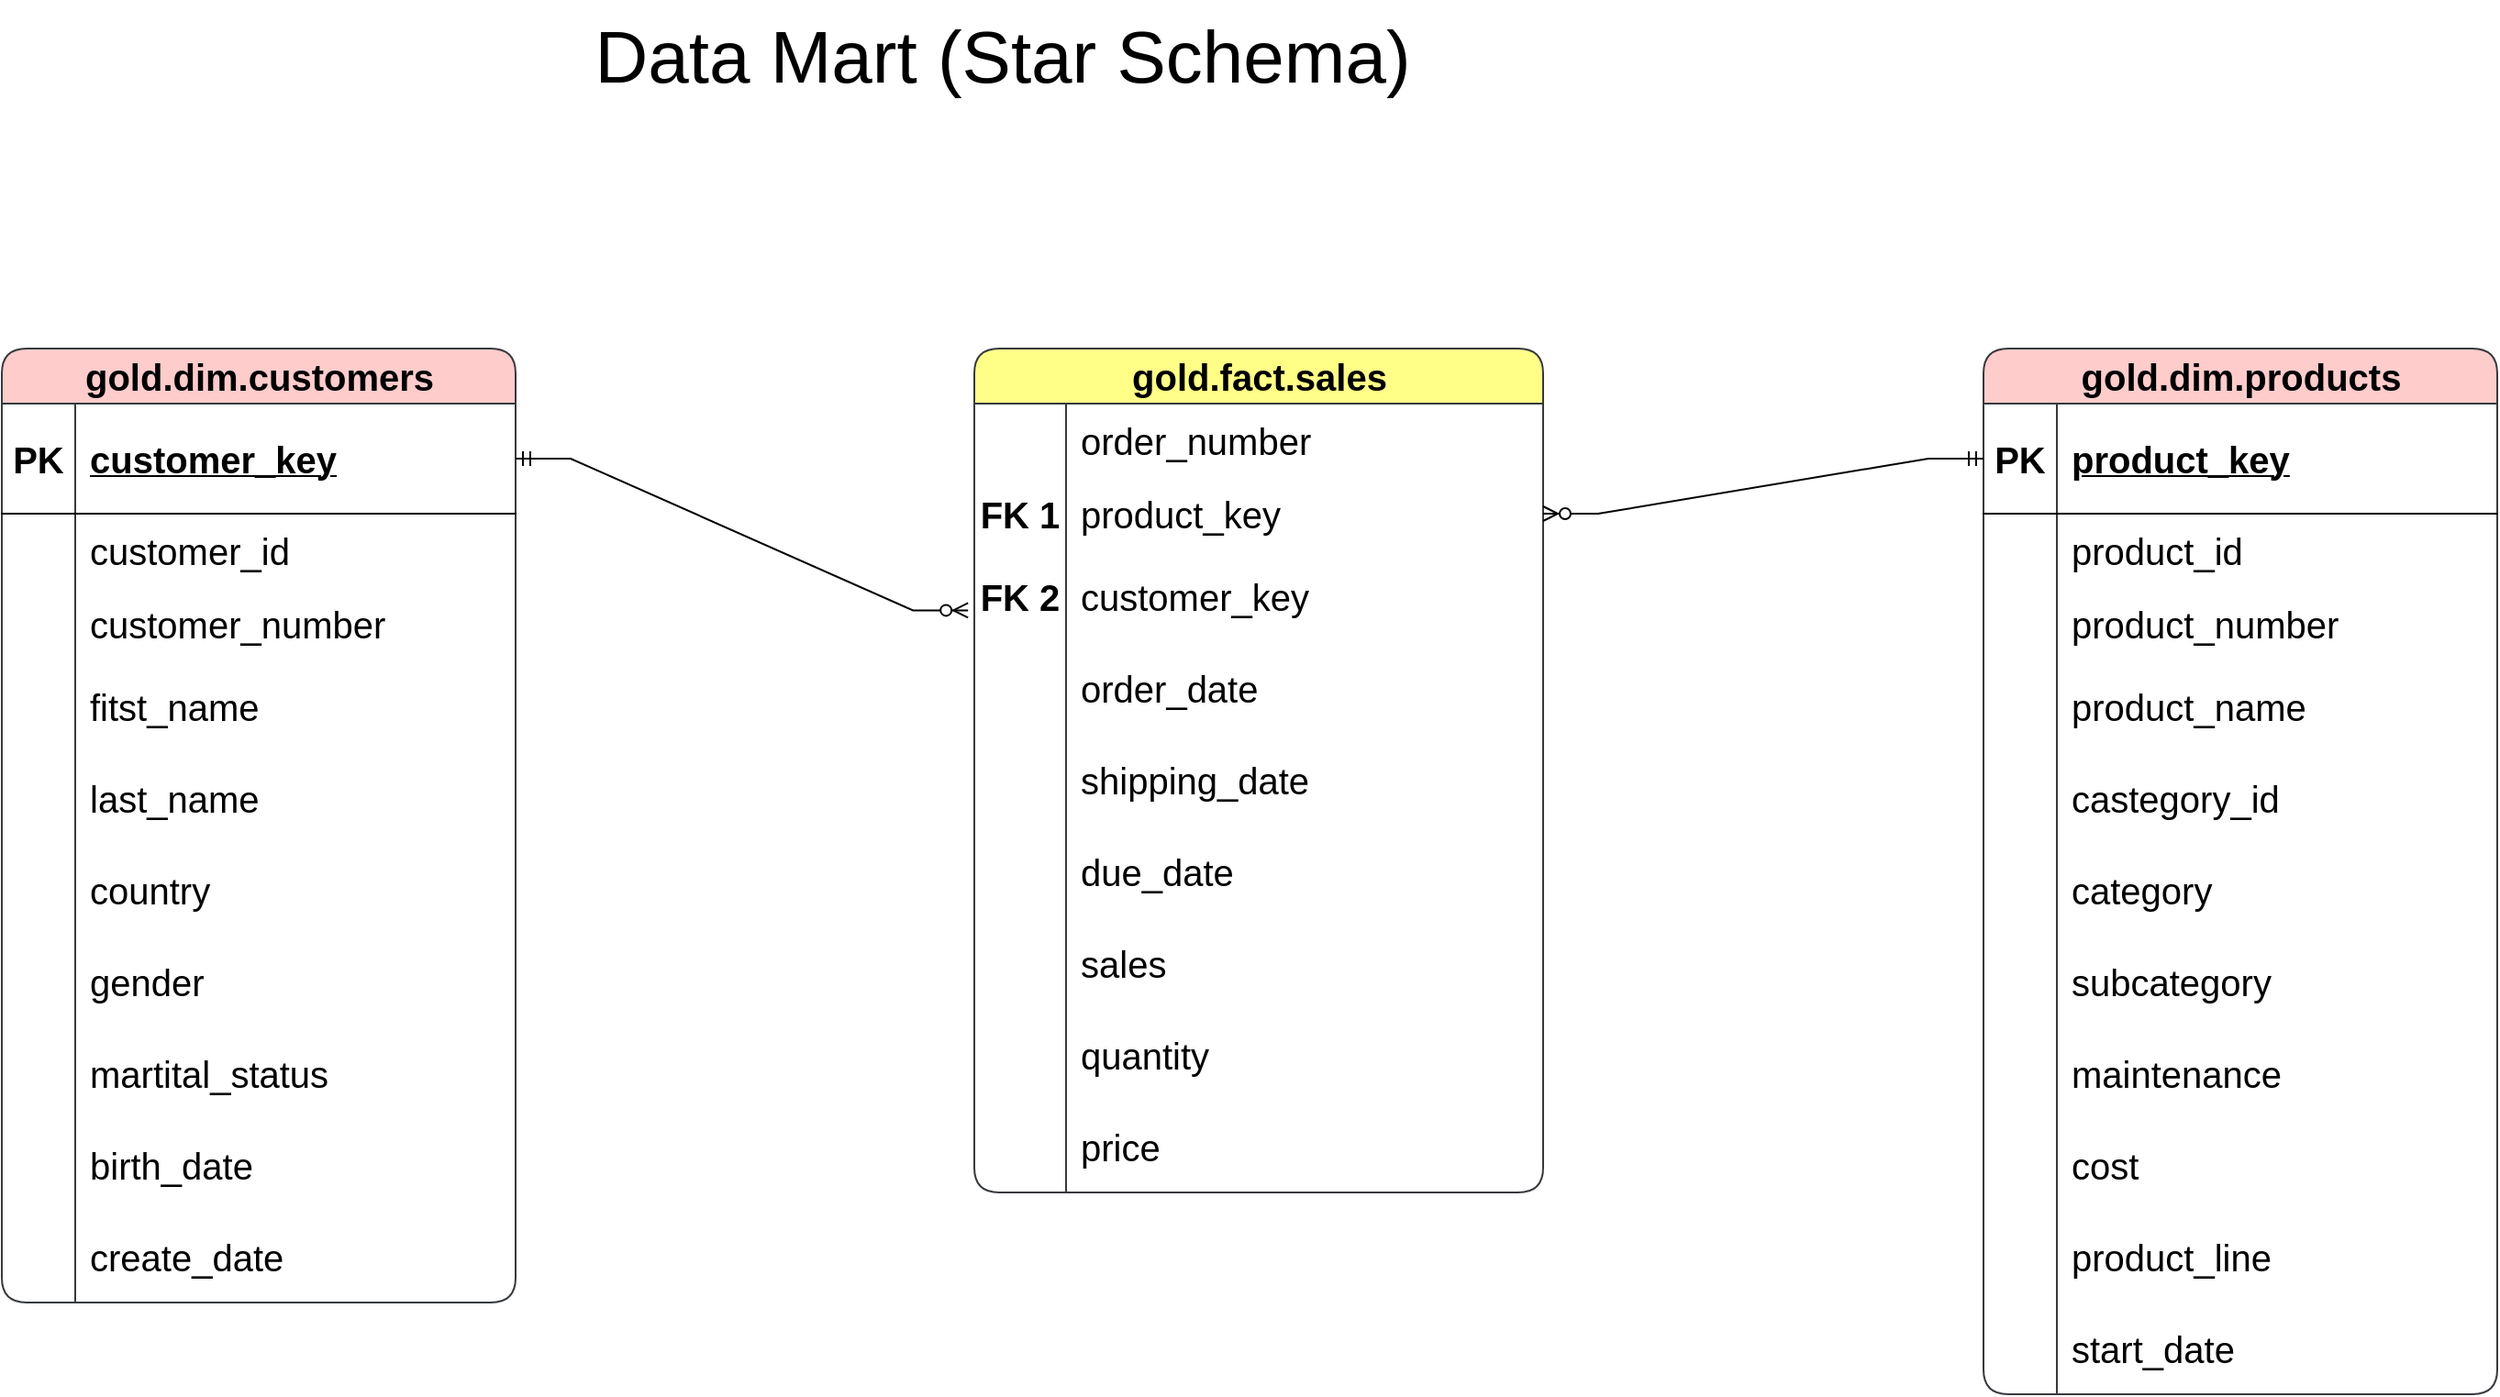 <mxfile version="27.0.9">
  <diagram name="Page-1" id="SRcvdclkCK1GjSn9Wxyp">
    <mxGraphModel dx="2226" dy="1301" grid="1" gridSize="10" guides="1" tooltips="1" connect="1" arrows="1" fold="1" page="0" pageScale="1" pageWidth="850" pageHeight="1100" math="0" shadow="0">
      <root>
        <mxCell id="0" />
        <mxCell id="1" parent="0" />
        <mxCell id="HJte48uzp8YA5HKZQ_yj-1" value="&lt;font style=&quot;font-size: 40px;&quot;&gt;Data Mart (Star Schema)&lt;/font&gt;" style="text;html=1;align=center;verticalAlign=middle;resizable=0;points=[];autosize=1;strokeColor=none;fillColor=none;" parent="1" vertex="1">
          <mxGeometry x="-410" y="-310" width="470" height="60" as="geometry" />
        </mxCell>
        <mxCell id="HJte48uzp8YA5HKZQ_yj-28" value="&lt;font style=&quot;font-size: 20px; color: rgb(0, 0, 0);&quot;&gt;gold.dim.customers&lt;/font&gt;" style="shape=table;startSize=30;container=1;collapsible=1;childLayout=tableLayout;fixedRows=1;rowLines=0;fontStyle=1;align=center;resizeLast=1;html=1;fillColor=#ffcccc;strokeColor=#36393d;rounded=1;shadow=0;" parent="1" vertex="1">
          <mxGeometry x="-720" y="-120" width="280" height="520" as="geometry">
            <mxRectangle x="-290" y="10" width="90" height="40" as="alternateBounds" />
          </mxGeometry>
        </mxCell>
        <mxCell id="HJte48uzp8YA5HKZQ_yj-29" value="" style="shape=tableRow;horizontal=0;startSize=0;swimlaneHead=0;swimlaneBody=0;fillColor=none;collapsible=0;dropTarget=0;points=[[0,0.5],[1,0.5]];portConstraint=eastwest;top=0;left=0;right=0;bottom=1;" parent="HJte48uzp8YA5HKZQ_yj-28" vertex="1">
          <mxGeometry y="30" width="280" height="60" as="geometry" />
        </mxCell>
        <mxCell id="HJte48uzp8YA5HKZQ_yj-30" value="&lt;font style=&quot;font-size: 20px;&quot;&gt;PK&lt;/font&gt;" style="shape=partialRectangle;connectable=0;fillColor=none;top=0;left=0;bottom=0;right=0;fontStyle=1;overflow=hidden;whiteSpace=wrap;html=1;" parent="HJte48uzp8YA5HKZQ_yj-29" vertex="1">
          <mxGeometry width="40" height="60" as="geometry">
            <mxRectangle width="40" height="60" as="alternateBounds" />
          </mxGeometry>
        </mxCell>
        <mxCell id="HJte48uzp8YA5HKZQ_yj-31" value="&lt;font style=&quot;font-size: 20px;&quot;&gt;customer_key&lt;/font&gt;" style="shape=partialRectangle;connectable=0;fillColor=none;top=0;left=0;bottom=0;right=0;align=left;spacingLeft=6;fontStyle=5;overflow=hidden;whiteSpace=wrap;html=1;" parent="HJte48uzp8YA5HKZQ_yj-29" vertex="1">
          <mxGeometry x="40" width="240" height="60" as="geometry">
            <mxRectangle width="240" height="60" as="alternateBounds" />
          </mxGeometry>
        </mxCell>
        <mxCell id="HJte48uzp8YA5HKZQ_yj-32" value="" style="shape=tableRow;horizontal=0;startSize=0;swimlaneHead=0;swimlaneBody=0;fillColor=none;collapsible=0;dropTarget=0;points=[[0,0.5],[1,0.5]];portConstraint=eastwest;top=0;left=0;right=0;bottom=0;" parent="HJte48uzp8YA5HKZQ_yj-28" vertex="1">
          <mxGeometry y="90" width="280" height="40" as="geometry" />
        </mxCell>
        <mxCell id="HJte48uzp8YA5HKZQ_yj-33" value="" style="shape=partialRectangle;connectable=0;fillColor=none;top=0;left=0;bottom=0;right=0;editable=1;overflow=hidden;whiteSpace=wrap;html=1;" parent="HJte48uzp8YA5HKZQ_yj-32" vertex="1">
          <mxGeometry width="40" height="40" as="geometry">
            <mxRectangle width="40" height="40" as="alternateBounds" />
          </mxGeometry>
        </mxCell>
        <mxCell id="HJte48uzp8YA5HKZQ_yj-34" value="&lt;font style=&quot;font-size: 20px;&quot;&gt;customer_id&lt;/font&gt;" style="shape=partialRectangle;connectable=0;fillColor=none;top=0;left=0;bottom=0;right=0;align=left;spacingLeft=6;overflow=hidden;whiteSpace=wrap;html=1;" parent="HJte48uzp8YA5HKZQ_yj-32" vertex="1">
          <mxGeometry x="40" width="240" height="40" as="geometry">
            <mxRectangle width="240" height="40" as="alternateBounds" />
          </mxGeometry>
        </mxCell>
        <mxCell id="HJte48uzp8YA5HKZQ_yj-35" value="" style="shape=tableRow;horizontal=0;startSize=0;swimlaneHead=0;swimlaneBody=0;fillColor=none;collapsible=0;dropTarget=0;points=[[0,0.5],[1,0.5]];portConstraint=eastwest;top=0;left=0;right=0;bottom=0;" parent="HJte48uzp8YA5HKZQ_yj-28" vertex="1">
          <mxGeometry y="130" width="280" height="40" as="geometry" />
        </mxCell>
        <mxCell id="HJte48uzp8YA5HKZQ_yj-36" value="" style="shape=partialRectangle;connectable=0;fillColor=none;top=0;left=0;bottom=0;right=0;editable=1;overflow=hidden;whiteSpace=wrap;html=1;" parent="HJte48uzp8YA5HKZQ_yj-35" vertex="1">
          <mxGeometry width="40" height="40" as="geometry">
            <mxRectangle width="40" height="40" as="alternateBounds" />
          </mxGeometry>
        </mxCell>
        <mxCell id="HJte48uzp8YA5HKZQ_yj-37" value="&lt;font style=&quot;font-size: 20px;&quot;&gt;customer_number&lt;/font&gt;" style="shape=partialRectangle;connectable=0;fillColor=none;top=0;left=0;bottom=0;right=0;align=left;spacingLeft=6;overflow=hidden;whiteSpace=wrap;html=1;" parent="HJte48uzp8YA5HKZQ_yj-35" vertex="1">
          <mxGeometry x="40" width="240" height="40" as="geometry">
            <mxRectangle width="240" height="40" as="alternateBounds" />
          </mxGeometry>
        </mxCell>
        <mxCell id="HJte48uzp8YA5HKZQ_yj-38" value="" style="shape=tableRow;horizontal=0;startSize=0;swimlaneHead=0;swimlaneBody=0;fillColor=none;collapsible=0;dropTarget=0;points=[[0,0.5],[1,0.5]];portConstraint=eastwest;top=0;left=0;right=0;bottom=0;" parent="HJte48uzp8YA5HKZQ_yj-28" vertex="1">
          <mxGeometry y="170" width="280" height="50" as="geometry" />
        </mxCell>
        <mxCell id="HJte48uzp8YA5HKZQ_yj-39" value="" style="shape=partialRectangle;connectable=0;fillColor=none;top=0;left=0;bottom=0;right=0;editable=1;overflow=hidden;whiteSpace=wrap;html=1;" parent="HJte48uzp8YA5HKZQ_yj-38" vertex="1">
          <mxGeometry width="40" height="50" as="geometry">
            <mxRectangle width="40" height="50" as="alternateBounds" />
          </mxGeometry>
        </mxCell>
        <mxCell id="HJte48uzp8YA5HKZQ_yj-40" value="&lt;font style=&quot;font-size: 20px;&quot;&gt;fitst_name&lt;/font&gt;" style="shape=partialRectangle;connectable=0;fillColor=none;top=0;left=0;bottom=0;right=0;align=left;spacingLeft=6;overflow=hidden;whiteSpace=wrap;html=1;" parent="HJte48uzp8YA5HKZQ_yj-38" vertex="1">
          <mxGeometry x="40" width="240" height="50" as="geometry">
            <mxRectangle width="240" height="50" as="alternateBounds" />
          </mxGeometry>
        </mxCell>
        <mxCell id="HJte48uzp8YA5HKZQ_yj-42" value="" style="shape=tableRow;horizontal=0;startSize=0;swimlaneHead=0;swimlaneBody=0;fillColor=none;collapsible=0;dropTarget=0;points=[[0,0.5],[1,0.5]];portConstraint=eastwest;top=0;left=0;right=0;bottom=0;" parent="HJte48uzp8YA5HKZQ_yj-28" vertex="1">
          <mxGeometry y="220" width="280" height="50" as="geometry" />
        </mxCell>
        <mxCell id="HJte48uzp8YA5HKZQ_yj-43" value="" style="shape=partialRectangle;connectable=0;fillColor=none;top=0;left=0;bottom=0;right=0;editable=1;overflow=hidden;whiteSpace=wrap;html=1;" parent="HJte48uzp8YA5HKZQ_yj-42" vertex="1">
          <mxGeometry width="40" height="50" as="geometry">
            <mxRectangle width="40" height="50" as="alternateBounds" />
          </mxGeometry>
        </mxCell>
        <mxCell id="HJte48uzp8YA5HKZQ_yj-44" value="&lt;font style=&quot;font-size: 20px;&quot;&gt;last_name&lt;/font&gt;" style="shape=partialRectangle;connectable=0;fillColor=none;top=0;left=0;bottom=0;right=0;align=left;spacingLeft=6;overflow=hidden;whiteSpace=wrap;html=1;" parent="HJte48uzp8YA5HKZQ_yj-42" vertex="1">
          <mxGeometry x="40" width="240" height="50" as="geometry">
            <mxRectangle width="240" height="50" as="alternateBounds" />
          </mxGeometry>
        </mxCell>
        <mxCell id="HJte48uzp8YA5HKZQ_yj-61" value="" style="shape=tableRow;horizontal=0;startSize=0;swimlaneHead=0;swimlaneBody=0;fillColor=none;collapsible=0;dropTarget=0;points=[[0,0.5],[1,0.5]];portConstraint=eastwest;top=0;left=0;right=0;bottom=0;" parent="HJte48uzp8YA5HKZQ_yj-28" vertex="1">
          <mxGeometry y="270" width="280" height="50" as="geometry" />
        </mxCell>
        <mxCell id="HJte48uzp8YA5HKZQ_yj-62" value="" style="shape=partialRectangle;connectable=0;fillColor=none;top=0;left=0;bottom=0;right=0;editable=1;overflow=hidden;whiteSpace=wrap;html=1;" parent="HJte48uzp8YA5HKZQ_yj-61" vertex="1">
          <mxGeometry width="40" height="50" as="geometry">
            <mxRectangle width="40" height="50" as="alternateBounds" />
          </mxGeometry>
        </mxCell>
        <mxCell id="HJte48uzp8YA5HKZQ_yj-63" value="&lt;font style=&quot;font-size: 20px;&quot;&gt;country&lt;/font&gt;" style="shape=partialRectangle;connectable=0;fillColor=none;top=0;left=0;bottom=0;right=0;align=left;spacingLeft=6;overflow=hidden;whiteSpace=wrap;html=1;" parent="HJte48uzp8YA5HKZQ_yj-61" vertex="1">
          <mxGeometry x="40" width="240" height="50" as="geometry">
            <mxRectangle width="240" height="50" as="alternateBounds" />
          </mxGeometry>
        </mxCell>
        <mxCell id="HJte48uzp8YA5HKZQ_yj-64" value="" style="shape=tableRow;horizontal=0;startSize=0;swimlaneHead=0;swimlaneBody=0;fillColor=none;collapsible=0;dropTarget=0;points=[[0,0.5],[1,0.5]];portConstraint=eastwest;top=0;left=0;right=0;bottom=0;" parent="HJte48uzp8YA5HKZQ_yj-28" vertex="1">
          <mxGeometry y="320" width="280" height="50" as="geometry" />
        </mxCell>
        <mxCell id="HJte48uzp8YA5HKZQ_yj-65" value="" style="shape=partialRectangle;connectable=0;fillColor=none;top=0;left=0;bottom=0;right=0;editable=1;overflow=hidden;whiteSpace=wrap;html=1;" parent="HJte48uzp8YA5HKZQ_yj-64" vertex="1">
          <mxGeometry width="40" height="50" as="geometry">
            <mxRectangle width="40" height="50" as="alternateBounds" />
          </mxGeometry>
        </mxCell>
        <mxCell id="HJte48uzp8YA5HKZQ_yj-66" value="&lt;font style=&quot;font-size: 20px;&quot;&gt;gender&lt;/font&gt;" style="shape=partialRectangle;connectable=0;fillColor=none;top=0;left=0;bottom=0;right=0;align=left;spacingLeft=6;overflow=hidden;whiteSpace=wrap;html=1;" parent="HJte48uzp8YA5HKZQ_yj-64" vertex="1">
          <mxGeometry x="40" width="240" height="50" as="geometry">
            <mxRectangle width="240" height="50" as="alternateBounds" />
          </mxGeometry>
        </mxCell>
        <mxCell id="HJte48uzp8YA5HKZQ_yj-67" value="" style="shape=tableRow;horizontal=0;startSize=0;swimlaneHead=0;swimlaneBody=0;fillColor=none;collapsible=0;dropTarget=0;points=[[0,0.5],[1,0.5]];portConstraint=eastwest;top=0;left=0;right=0;bottom=0;" parent="HJte48uzp8YA5HKZQ_yj-28" vertex="1">
          <mxGeometry y="370" width="280" height="50" as="geometry" />
        </mxCell>
        <mxCell id="HJte48uzp8YA5HKZQ_yj-68" value="" style="shape=partialRectangle;connectable=0;fillColor=none;top=0;left=0;bottom=0;right=0;editable=1;overflow=hidden;whiteSpace=wrap;html=1;" parent="HJte48uzp8YA5HKZQ_yj-67" vertex="1">
          <mxGeometry width="40" height="50" as="geometry">
            <mxRectangle width="40" height="50" as="alternateBounds" />
          </mxGeometry>
        </mxCell>
        <mxCell id="HJte48uzp8YA5HKZQ_yj-69" value="&lt;font style=&quot;font-size: 20px;&quot;&gt;martital_status&lt;/font&gt;" style="shape=partialRectangle;connectable=0;fillColor=none;top=0;left=0;bottom=0;right=0;align=left;spacingLeft=6;overflow=hidden;whiteSpace=wrap;html=1;" parent="HJte48uzp8YA5HKZQ_yj-67" vertex="1">
          <mxGeometry x="40" width="240" height="50" as="geometry">
            <mxRectangle width="240" height="50" as="alternateBounds" />
          </mxGeometry>
        </mxCell>
        <mxCell id="HJte48uzp8YA5HKZQ_yj-70" value="" style="shape=tableRow;horizontal=0;startSize=0;swimlaneHead=0;swimlaneBody=0;fillColor=none;collapsible=0;dropTarget=0;points=[[0,0.5],[1,0.5]];portConstraint=eastwest;top=0;left=0;right=0;bottom=0;" parent="HJte48uzp8YA5HKZQ_yj-28" vertex="1">
          <mxGeometry y="420" width="280" height="50" as="geometry" />
        </mxCell>
        <mxCell id="HJte48uzp8YA5HKZQ_yj-71" value="" style="shape=partialRectangle;connectable=0;fillColor=none;top=0;left=0;bottom=0;right=0;editable=1;overflow=hidden;whiteSpace=wrap;html=1;" parent="HJte48uzp8YA5HKZQ_yj-70" vertex="1">
          <mxGeometry width="40" height="50" as="geometry">
            <mxRectangle width="40" height="50" as="alternateBounds" />
          </mxGeometry>
        </mxCell>
        <mxCell id="HJte48uzp8YA5HKZQ_yj-72" value="&lt;font style=&quot;font-size: 20px;&quot;&gt;birth_date&lt;/font&gt;" style="shape=partialRectangle;connectable=0;fillColor=none;top=0;left=0;bottom=0;right=0;align=left;spacingLeft=6;overflow=hidden;whiteSpace=wrap;html=1;" parent="HJte48uzp8YA5HKZQ_yj-70" vertex="1">
          <mxGeometry x="40" width="240" height="50" as="geometry">
            <mxRectangle width="240" height="50" as="alternateBounds" />
          </mxGeometry>
        </mxCell>
        <mxCell id="HJte48uzp8YA5HKZQ_yj-73" value="" style="shape=tableRow;horizontal=0;startSize=0;swimlaneHead=0;swimlaneBody=0;fillColor=none;collapsible=0;dropTarget=0;points=[[0,0.5],[1,0.5]];portConstraint=eastwest;top=0;left=0;right=0;bottom=0;" parent="HJte48uzp8YA5HKZQ_yj-28" vertex="1">
          <mxGeometry y="470" width="280" height="50" as="geometry" />
        </mxCell>
        <mxCell id="HJte48uzp8YA5HKZQ_yj-74" value="" style="shape=partialRectangle;connectable=0;fillColor=none;top=0;left=0;bottom=0;right=0;editable=1;overflow=hidden;whiteSpace=wrap;html=1;" parent="HJte48uzp8YA5HKZQ_yj-73" vertex="1">
          <mxGeometry width="40" height="50" as="geometry">
            <mxRectangle width="40" height="50" as="alternateBounds" />
          </mxGeometry>
        </mxCell>
        <mxCell id="HJte48uzp8YA5HKZQ_yj-75" value="&lt;font style=&quot;font-size: 20px;&quot;&gt;create_date&lt;/font&gt;" style="shape=partialRectangle;connectable=0;fillColor=none;top=0;left=0;bottom=0;right=0;align=left;spacingLeft=6;overflow=hidden;whiteSpace=wrap;html=1;" parent="HJte48uzp8YA5HKZQ_yj-73" vertex="1">
          <mxGeometry x="40" width="240" height="50" as="geometry">
            <mxRectangle width="240" height="50" as="alternateBounds" />
          </mxGeometry>
        </mxCell>
        <mxCell id="HJte48uzp8YA5HKZQ_yj-76" value="&lt;font style=&quot;font-size: 20px; color: rgb(0, 0, 0);&quot;&gt;gold.fact.sales&lt;/font&gt;" style="shape=table;startSize=30;container=1;collapsible=1;childLayout=tableLayout;fixedRows=1;rowLines=0;fontStyle=1;align=center;resizeLast=1;html=1;fillColor=#ffff88;strokeColor=#36393d;rounded=1;shadow=0;" parent="1" vertex="1">
          <mxGeometry x="-190" y="-120" width="310" height="460" as="geometry">
            <mxRectangle x="-290" y="10" width="90" height="40" as="alternateBounds" />
          </mxGeometry>
        </mxCell>
        <mxCell id="HJte48uzp8YA5HKZQ_yj-80" value="" style="shape=tableRow;horizontal=0;startSize=0;swimlaneHead=0;swimlaneBody=0;fillColor=none;collapsible=0;dropTarget=0;points=[[0,0.5],[1,0.5]];portConstraint=eastwest;top=0;left=0;right=0;bottom=0;" parent="HJte48uzp8YA5HKZQ_yj-76" vertex="1">
          <mxGeometry y="30" width="310" height="40" as="geometry" />
        </mxCell>
        <mxCell id="HJte48uzp8YA5HKZQ_yj-81" value="" style="shape=partialRectangle;connectable=0;fillColor=none;top=0;left=0;bottom=0;right=0;editable=1;overflow=hidden;whiteSpace=wrap;html=1;" parent="HJte48uzp8YA5HKZQ_yj-80" vertex="1">
          <mxGeometry width="50" height="40" as="geometry">
            <mxRectangle width="50" height="40" as="alternateBounds" />
          </mxGeometry>
        </mxCell>
        <mxCell id="HJte48uzp8YA5HKZQ_yj-82" value="&lt;font style=&quot;font-size: 20px;&quot;&gt;order_number&lt;/font&gt;" style="shape=partialRectangle;connectable=0;fillColor=none;top=0;left=0;bottom=0;right=0;align=left;spacingLeft=6;overflow=hidden;whiteSpace=wrap;html=1;" parent="HJte48uzp8YA5HKZQ_yj-80" vertex="1">
          <mxGeometry x="50" width="260" height="40" as="geometry">
            <mxRectangle width="260" height="40" as="alternateBounds" />
          </mxGeometry>
        </mxCell>
        <mxCell id="HJte48uzp8YA5HKZQ_yj-83" value="" style="shape=tableRow;horizontal=0;startSize=0;swimlaneHead=0;swimlaneBody=0;fillColor=none;collapsible=0;dropTarget=0;points=[[0,0.5],[1,0.5]];portConstraint=eastwest;top=0;left=0;right=0;bottom=0;" parent="HJte48uzp8YA5HKZQ_yj-76" vertex="1">
          <mxGeometry y="70" width="310" height="40" as="geometry" />
        </mxCell>
        <mxCell id="HJte48uzp8YA5HKZQ_yj-84" value="&lt;font style=&quot;font-size: 20px;&quot;&gt;&lt;b&gt;FK 1&lt;/b&gt;&lt;/font&gt;" style="shape=partialRectangle;connectable=0;fillColor=none;top=0;left=0;bottom=0;right=0;editable=1;overflow=hidden;whiteSpace=wrap;html=1;" parent="HJte48uzp8YA5HKZQ_yj-83" vertex="1">
          <mxGeometry width="50" height="40" as="geometry">
            <mxRectangle width="50" height="40" as="alternateBounds" />
          </mxGeometry>
        </mxCell>
        <mxCell id="HJte48uzp8YA5HKZQ_yj-85" value="&lt;font style=&quot;font-size: 20px;&quot;&gt;product_key&lt;/font&gt;" style="shape=partialRectangle;connectable=0;fillColor=none;top=0;left=0;bottom=0;right=0;align=left;spacingLeft=6;overflow=hidden;whiteSpace=wrap;html=1;" parent="HJte48uzp8YA5HKZQ_yj-83" vertex="1">
          <mxGeometry x="50" width="260" height="40" as="geometry">
            <mxRectangle width="260" height="40" as="alternateBounds" />
          </mxGeometry>
        </mxCell>
        <mxCell id="HJte48uzp8YA5HKZQ_yj-86" value="" style="shape=tableRow;horizontal=0;startSize=0;swimlaneHead=0;swimlaneBody=0;fillColor=none;collapsible=0;dropTarget=0;points=[[0,0.5],[1,0.5]];portConstraint=eastwest;top=0;left=0;right=0;bottom=0;" parent="HJte48uzp8YA5HKZQ_yj-76" vertex="1">
          <mxGeometry y="110" width="310" height="50" as="geometry" />
        </mxCell>
        <mxCell id="HJte48uzp8YA5HKZQ_yj-87" value="&lt;b&gt;&lt;font style=&quot;font-size: 20px;&quot;&gt;FK 2&lt;/font&gt;&lt;/b&gt;" style="shape=partialRectangle;connectable=0;fillColor=none;top=0;left=0;bottom=0;right=0;editable=1;overflow=hidden;whiteSpace=wrap;html=1;" parent="HJte48uzp8YA5HKZQ_yj-86" vertex="1">
          <mxGeometry width="50" height="50" as="geometry">
            <mxRectangle width="50" height="50" as="alternateBounds" />
          </mxGeometry>
        </mxCell>
        <mxCell id="HJte48uzp8YA5HKZQ_yj-88" value="&lt;font style=&quot;font-size: 20px;&quot;&gt;customer_key&lt;/font&gt;" style="shape=partialRectangle;connectable=0;fillColor=none;top=0;left=0;bottom=0;right=0;align=left;spacingLeft=6;overflow=hidden;whiteSpace=wrap;html=1;" parent="HJte48uzp8YA5HKZQ_yj-86" vertex="1">
          <mxGeometry x="50" width="260" height="50" as="geometry">
            <mxRectangle width="260" height="50" as="alternateBounds" />
          </mxGeometry>
        </mxCell>
        <mxCell id="HJte48uzp8YA5HKZQ_yj-89" value="" style="shape=tableRow;horizontal=0;startSize=0;swimlaneHead=0;swimlaneBody=0;fillColor=none;collapsible=0;dropTarget=0;points=[[0,0.5],[1,0.5]];portConstraint=eastwest;top=0;left=0;right=0;bottom=0;" parent="HJte48uzp8YA5HKZQ_yj-76" vertex="1">
          <mxGeometry y="160" width="310" height="50" as="geometry" />
        </mxCell>
        <mxCell id="HJte48uzp8YA5HKZQ_yj-90" value="" style="shape=partialRectangle;connectable=0;fillColor=none;top=0;left=0;bottom=0;right=0;editable=1;overflow=hidden;whiteSpace=wrap;html=1;" parent="HJte48uzp8YA5HKZQ_yj-89" vertex="1">
          <mxGeometry width="50" height="50" as="geometry">
            <mxRectangle width="50" height="50" as="alternateBounds" />
          </mxGeometry>
        </mxCell>
        <mxCell id="HJte48uzp8YA5HKZQ_yj-91" value="&lt;font style=&quot;font-size: 20px;&quot;&gt;order_date&lt;/font&gt;" style="shape=partialRectangle;connectable=0;fillColor=none;top=0;left=0;bottom=0;right=0;align=left;spacingLeft=6;overflow=hidden;whiteSpace=wrap;html=1;" parent="HJte48uzp8YA5HKZQ_yj-89" vertex="1">
          <mxGeometry x="50" width="260" height="50" as="geometry">
            <mxRectangle width="260" height="50" as="alternateBounds" />
          </mxGeometry>
        </mxCell>
        <mxCell id="HJte48uzp8YA5HKZQ_yj-92" value="" style="shape=tableRow;horizontal=0;startSize=0;swimlaneHead=0;swimlaneBody=0;fillColor=none;collapsible=0;dropTarget=0;points=[[0,0.5],[1,0.5]];portConstraint=eastwest;top=0;left=0;right=0;bottom=0;" parent="HJte48uzp8YA5HKZQ_yj-76" vertex="1">
          <mxGeometry y="210" width="310" height="50" as="geometry" />
        </mxCell>
        <mxCell id="HJte48uzp8YA5HKZQ_yj-93" value="" style="shape=partialRectangle;connectable=0;fillColor=none;top=0;left=0;bottom=0;right=0;editable=1;overflow=hidden;whiteSpace=wrap;html=1;" parent="HJte48uzp8YA5HKZQ_yj-92" vertex="1">
          <mxGeometry width="50" height="50" as="geometry">
            <mxRectangle width="50" height="50" as="alternateBounds" />
          </mxGeometry>
        </mxCell>
        <mxCell id="HJte48uzp8YA5HKZQ_yj-94" value="&lt;font style=&quot;font-size: 20px;&quot;&gt;shipping_date&lt;/font&gt;" style="shape=partialRectangle;connectable=0;fillColor=none;top=0;left=0;bottom=0;right=0;align=left;spacingLeft=6;overflow=hidden;whiteSpace=wrap;html=1;" parent="HJte48uzp8YA5HKZQ_yj-92" vertex="1">
          <mxGeometry x="50" width="260" height="50" as="geometry">
            <mxRectangle width="260" height="50" as="alternateBounds" />
          </mxGeometry>
        </mxCell>
        <mxCell id="HJte48uzp8YA5HKZQ_yj-95" value="" style="shape=tableRow;horizontal=0;startSize=0;swimlaneHead=0;swimlaneBody=0;fillColor=none;collapsible=0;dropTarget=0;points=[[0,0.5],[1,0.5]];portConstraint=eastwest;top=0;left=0;right=0;bottom=0;" parent="HJte48uzp8YA5HKZQ_yj-76" vertex="1">
          <mxGeometry y="260" width="310" height="50" as="geometry" />
        </mxCell>
        <mxCell id="HJte48uzp8YA5HKZQ_yj-96" value="" style="shape=partialRectangle;connectable=0;fillColor=none;top=0;left=0;bottom=0;right=0;editable=1;overflow=hidden;whiteSpace=wrap;html=1;" parent="HJte48uzp8YA5HKZQ_yj-95" vertex="1">
          <mxGeometry width="50" height="50" as="geometry">
            <mxRectangle width="50" height="50" as="alternateBounds" />
          </mxGeometry>
        </mxCell>
        <mxCell id="HJte48uzp8YA5HKZQ_yj-97" value="&lt;font style=&quot;font-size: 20px;&quot;&gt;due_date&lt;/font&gt;" style="shape=partialRectangle;connectable=0;fillColor=none;top=0;left=0;bottom=0;right=0;align=left;spacingLeft=6;overflow=hidden;whiteSpace=wrap;html=1;" parent="HJte48uzp8YA5HKZQ_yj-95" vertex="1">
          <mxGeometry x="50" width="260" height="50" as="geometry">
            <mxRectangle width="260" height="50" as="alternateBounds" />
          </mxGeometry>
        </mxCell>
        <mxCell id="HJte48uzp8YA5HKZQ_yj-98" value="" style="shape=tableRow;horizontal=0;startSize=0;swimlaneHead=0;swimlaneBody=0;fillColor=none;collapsible=0;dropTarget=0;points=[[0,0.5],[1,0.5]];portConstraint=eastwest;top=0;left=0;right=0;bottom=0;" parent="HJte48uzp8YA5HKZQ_yj-76" vertex="1">
          <mxGeometry y="310" width="310" height="50" as="geometry" />
        </mxCell>
        <mxCell id="HJte48uzp8YA5HKZQ_yj-99" value="" style="shape=partialRectangle;connectable=0;fillColor=none;top=0;left=0;bottom=0;right=0;editable=1;overflow=hidden;whiteSpace=wrap;html=1;" parent="HJte48uzp8YA5HKZQ_yj-98" vertex="1">
          <mxGeometry width="50" height="50" as="geometry">
            <mxRectangle width="50" height="50" as="alternateBounds" />
          </mxGeometry>
        </mxCell>
        <mxCell id="HJte48uzp8YA5HKZQ_yj-100" value="&lt;font style=&quot;font-size: 20px;&quot;&gt;sales&lt;/font&gt;" style="shape=partialRectangle;connectable=0;fillColor=none;top=0;left=0;bottom=0;right=0;align=left;spacingLeft=6;overflow=hidden;whiteSpace=wrap;html=1;" parent="HJte48uzp8YA5HKZQ_yj-98" vertex="1">
          <mxGeometry x="50" width="260" height="50" as="geometry">
            <mxRectangle width="260" height="50" as="alternateBounds" />
          </mxGeometry>
        </mxCell>
        <mxCell id="HJte48uzp8YA5HKZQ_yj-101" value="" style="shape=tableRow;horizontal=0;startSize=0;swimlaneHead=0;swimlaneBody=0;fillColor=none;collapsible=0;dropTarget=0;points=[[0,0.5],[1,0.5]];portConstraint=eastwest;top=0;left=0;right=0;bottom=0;" parent="HJte48uzp8YA5HKZQ_yj-76" vertex="1">
          <mxGeometry y="360" width="310" height="50" as="geometry" />
        </mxCell>
        <mxCell id="HJte48uzp8YA5HKZQ_yj-102" value="" style="shape=partialRectangle;connectable=0;fillColor=none;top=0;left=0;bottom=0;right=0;editable=1;overflow=hidden;whiteSpace=wrap;html=1;" parent="HJte48uzp8YA5HKZQ_yj-101" vertex="1">
          <mxGeometry width="50" height="50" as="geometry">
            <mxRectangle width="50" height="50" as="alternateBounds" />
          </mxGeometry>
        </mxCell>
        <mxCell id="HJte48uzp8YA5HKZQ_yj-103" value="&lt;font style=&quot;font-size: 20px;&quot;&gt;quantity&lt;/font&gt;" style="shape=partialRectangle;connectable=0;fillColor=none;top=0;left=0;bottom=0;right=0;align=left;spacingLeft=6;overflow=hidden;whiteSpace=wrap;html=1;" parent="HJte48uzp8YA5HKZQ_yj-101" vertex="1">
          <mxGeometry x="50" width="260" height="50" as="geometry">
            <mxRectangle width="260" height="50" as="alternateBounds" />
          </mxGeometry>
        </mxCell>
        <mxCell id="HJte48uzp8YA5HKZQ_yj-104" value="" style="shape=tableRow;horizontal=0;startSize=0;swimlaneHead=0;swimlaneBody=0;fillColor=none;collapsible=0;dropTarget=0;points=[[0,0.5],[1,0.5]];portConstraint=eastwest;top=0;left=0;right=0;bottom=0;" parent="HJte48uzp8YA5HKZQ_yj-76" vertex="1">
          <mxGeometry y="410" width="310" height="50" as="geometry" />
        </mxCell>
        <mxCell id="HJte48uzp8YA5HKZQ_yj-105" value="" style="shape=partialRectangle;connectable=0;fillColor=none;top=0;left=0;bottom=0;right=0;editable=1;overflow=hidden;whiteSpace=wrap;html=1;" parent="HJte48uzp8YA5HKZQ_yj-104" vertex="1">
          <mxGeometry width="50" height="50" as="geometry">
            <mxRectangle width="50" height="50" as="alternateBounds" />
          </mxGeometry>
        </mxCell>
        <mxCell id="HJte48uzp8YA5HKZQ_yj-106" value="&lt;font style=&quot;font-size: 20px;&quot;&gt;price&lt;/font&gt;" style="shape=partialRectangle;connectable=0;fillColor=none;top=0;left=0;bottom=0;right=0;align=left;spacingLeft=6;overflow=hidden;whiteSpace=wrap;html=1;" parent="HJte48uzp8YA5HKZQ_yj-104" vertex="1">
          <mxGeometry x="50" width="260" height="50" as="geometry">
            <mxRectangle width="260" height="50" as="alternateBounds" />
          </mxGeometry>
        </mxCell>
        <mxCell id="HJte48uzp8YA5HKZQ_yj-107" value="&lt;font style=&quot;font-size: 20px; color: rgb(0, 0, 0);&quot;&gt;gold.dim.products&lt;/font&gt;" style="shape=table;startSize=30;container=1;collapsible=1;childLayout=tableLayout;fixedRows=1;rowLines=0;fontStyle=1;align=center;resizeLast=1;html=1;fillColor=#ffcccc;strokeColor=#36393d;rounded=1;shadow=0;" parent="1" vertex="1">
          <mxGeometry x="360" y="-120" width="280" height="570" as="geometry">
            <mxRectangle x="-290" y="10" width="90" height="40" as="alternateBounds" />
          </mxGeometry>
        </mxCell>
        <mxCell id="HJte48uzp8YA5HKZQ_yj-108" value="" style="shape=tableRow;horizontal=0;startSize=0;swimlaneHead=0;swimlaneBody=0;fillColor=none;collapsible=0;dropTarget=0;points=[[0,0.5],[1,0.5]];portConstraint=eastwest;top=0;left=0;right=0;bottom=1;" parent="HJte48uzp8YA5HKZQ_yj-107" vertex="1">
          <mxGeometry y="30" width="280" height="60" as="geometry" />
        </mxCell>
        <mxCell id="HJte48uzp8YA5HKZQ_yj-109" value="&lt;font style=&quot;font-size: 20px;&quot;&gt;PK&lt;/font&gt;" style="shape=partialRectangle;connectable=0;fillColor=none;top=0;left=0;bottom=0;right=0;fontStyle=1;overflow=hidden;whiteSpace=wrap;html=1;" parent="HJte48uzp8YA5HKZQ_yj-108" vertex="1">
          <mxGeometry width="40" height="60" as="geometry">
            <mxRectangle width="40" height="60" as="alternateBounds" />
          </mxGeometry>
        </mxCell>
        <mxCell id="HJte48uzp8YA5HKZQ_yj-110" value="&lt;font style=&quot;font-size: 20px;&quot;&gt;product_key&lt;/font&gt;" style="shape=partialRectangle;connectable=0;fillColor=none;top=0;left=0;bottom=0;right=0;align=left;spacingLeft=6;fontStyle=5;overflow=hidden;whiteSpace=wrap;html=1;" parent="HJte48uzp8YA5HKZQ_yj-108" vertex="1">
          <mxGeometry x="40" width="240" height="60" as="geometry">
            <mxRectangle width="240" height="60" as="alternateBounds" />
          </mxGeometry>
        </mxCell>
        <mxCell id="HJte48uzp8YA5HKZQ_yj-111" value="" style="shape=tableRow;horizontal=0;startSize=0;swimlaneHead=0;swimlaneBody=0;fillColor=none;collapsible=0;dropTarget=0;points=[[0,0.5],[1,0.5]];portConstraint=eastwest;top=0;left=0;right=0;bottom=0;" parent="HJte48uzp8YA5HKZQ_yj-107" vertex="1">
          <mxGeometry y="90" width="280" height="40" as="geometry" />
        </mxCell>
        <mxCell id="HJte48uzp8YA5HKZQ_yj-112" value="" style="shape=partialRectangle;connectable=0;fillColor=none;top=0;left=0;bottom=0;right=0;editable=1;overflow=hidden;whiteSpace=wrap;html=1;" parent="HJte48uzp8YA5HKZQ_yj-111" vertex="1">
          <mxGeometry width="40" height="40" as="geometry">
            <mxRectangle width="40" height="40" as="alternateBounds" />
          </mxGeometry>
        </mxCell>
        <mxCell id="HJte48uzp8YA5HKZQ_yj-113" value="&lt;font style=&quot;font-size: 20px;&quot;&gt;product_id&lt;/font&gt;" style="shape=partialRectangle;connectable=0;fillColor=none;top=0;left=0;bottom=0;right=0;align=left;spacingLeft=6;overflow=hidden;whiteSpace=wrap;html=1;" parent="HJte48uzp8YA5HKZQ_yj-111" vertex="1">
          <mxGeometry x="40" width="240" height="40" as="geometry">
            <mxRectangle width="240" height="40" as="alternateBounds" />
          </mxGeometry>
        </mxCell>
        <mxCell id="HJte48uzp8YA5HKZQ_yj-114" value="" style="shape=tableRow;horizontal=0;startSize=0;swimlaneHead=0;swimlaneBody=0;fillColor=none;collapsible=0;dropTarget=0;points=[[0,0.5],[1,0.5]];portConstraint=eastwest;top=0;left=0;right=0;bottom=0;" parent="HJte48uzp8YA5HKZQ_yj-107" vertex="1">
          <mxGeometry y="130" width="280" height="40" as="geometry" />
        </mxCell>
        <mxCell id="HJte48uzp8YA5HKZQ_yj-115" value="" style="shape=partialRectangle;connectable=0;fillColor=none;top=0;left=0;bottom=0;right=0;editable=1;overflow=hidden;whiteSpace=wrap;html=1;" parent="HJte48uzp8YA5HKZQ_yj-114" vertex="1">
          <mxGeometry width="40" height="40" as="geometry">
            <mxRectangle width="40" height="40" as="alternateBounds" />
          </mxGeometry>
        </mxCell>
        <mxCell id="HJte48uzp8YA5HKZQ_yj-116" value="&lt;font style=&quot;font-size: 20px;&quot;&gt;product_number&lt;/font&gt;" style="shape=partialRectangle;connectable=0;fillColor=none;top=0;left=0;bottom=0;right=0;align=left;spacingLeft=6;overflow=hidden;whiteSpace=wrap;html=1;" parent="HJte48uzp8YA5HKZQ_yj-114" vertex="1">
          <mxGeometry x="40" width="240" height="40" as="geometry">
            <mxRectangle width="240" height="40" as="alternateBounds" />
          </mxGeometry>
        </mxCell>
        <mxCell id="HJte48uzp8YA5HKZQ_yj-117" value="" style="shape=tableRow;horizontal=0;startSize=0;swimlaneHead=0;swimlaneBody=0;fillColor=none;collapsible=0;dropTarget=0;points=[[0,0.5],[1,0.5]];portConstraint=eastwest;top=0;left=0;right=0;bottom=0;" parent="HJte48uzp8YA5HKZQ_yj-107" vertex="1">
          <mxGeometry y="170" width="280" height="50" as="geometry" />
        </mxCell>
        <mxCell id="HJte48uzp8YA5HKZQ_yj-118" value="" style="shape=partialRectangle;connectable=0;fillColor=none;top=0;left=0;bottom=0;right=0;editable=1;overflow=hidden;whiteSpace=wrap;html=1;" parent="HJte48uzp8YA5HKZQ_yj-117" vertex="1">
          <mxGeometry width="40" height="50" as="geometry">
            <mxRectangle width="40" height="50" as="alternateBounds" />
          </mxGeometry>
        </mxCell>
        <mxCell id="HJte48uzp8YA5HKZQ_yj-119" value="&lt;font style=&quot;font-size: 20px;&quot;&gt;product_name&lt;/font&gt;" style="shape=partialRectangle;connectable=0;fillColor=none;top=0;left=0;bottom=0;right=0;align=left;spacingLeft=6;overflow=hidden;whiteSpace=wrap;html=1;" parent="HJte48uzp8YA5HKZQ_yj-117" vertex="1">
          <mxGeometry x="40" width="240" height="50" as="geometry">
            <mxRectangle width="240" height="50" as="alternateBounds" />
          </mxGeometry>
        </mxCell>
        <mxCell id="HJte48uzp8YA5HKZQ_yj-120" value="" style="shape=tableRow;horizontal=0;startSize=0;swimlaneHead=0;swimlaneBody=0;fillColor=none;collapsible=0;dropTarget=0;points=[[0,0.5],[1,0.5]];portConstraint=eastwest;top=0;left=0;right=0;bottom=0;" parent="HJte48uzp8YA5HKZQ_yj-107" vertex="1">
          <mxGeometry y="220" width="280" height="50" as="geometry" />
        </mxCell>
        <mxCell id="HJte48uzp8YA5HKZQ_yj-121" value="" style="shape=partialRectangle;connectable=0;fillColor=none;top=0;left=0;bottom=0;right=0;editable=1;overflow=hidden;whiteSpace=wrap;html=1;" parent="HJte48uzp8YA5HKZQ_yj-120" vertex="1">
          <mxGeometry width="40" height="50" as="geometry">
            <mxRectangle width="40" height="50" as="alternateBounds" />
          </mxGeometry>
        </mxCell>
        <mxCell id="HJte48uzp8YA5HKZQ_yj-122" value="&lt;font style=&quot;font-size: 20px;&quot;&gt;castegory_id&lt;/font&gt;" style="shape=partialRectangle;connectable=0;fillColor=none;top=0;left=0;bottom=0;right=0;align=left;spacingLeft=6;overflow=hidden;whiteSpace=wrap;html=1;" parent="HJte48uzp8YA5HKZQ_yj-120" vertex="1">
          <mxGeometry x="40" width="240" height="50" as="geometry">
            <mxRectangle width="240" height="50" as="alternateBounds" />
          </mxGeometry>
        </mxCell>
        <mxCell id="HJte48uzp8YA5HKZQ_yj-123" value="" style="shape=tableRow;horizontal=0;startSize=0;swimlaneHead=0;swimlaneBody=0;fillColor=none;collapsible=0;dropTarget=0;points=[[0,0.5],[1,0.5]];portConstraint=eastwest;top=0;left=0;right=0;bottom=0;" parent="HJte48uzp8YA5HKZQ_yj-107" vertex="1">
          <mxGeometry y="270" width="280" height="50" as="geometry" />
        </mxCell>
        <mxCell id="HJte48uzp8YA5HKZQ_yj-124" value="" style="shape=partialRectangle;connectable=0;fillColor=none;top=0;left=0;bottom=0;right=0;editable=1;overflow=hidden;whiteSpace=wrap;html=1;" parent="HJte48uzp8YA5HKZQ_yj-123" vertex="1">
          <mxGeometry width="40" height="50" as="geometry">
            <mxRectangle width="40" height="50" as="alternateBounds" />
          </mxGeometry>
        </mxCell>
        <mxCell id="HJte48uzp8YA5HKZQ_yj-125" value="&lt;font style=&quot;font-size: 20px;&quot;&gt;category&lt;/font&gt;" style="shape=partialRectangle;connectable=0;fillColor=none;top=0;left=0;bottom=0;right=0;align=left;spacingLeft=6;overflow=hidden;whiteSpace=wrap;html=1;" parent="HJte48uzp8YA5HKZQ_yj-123" vertex="1">
          <mxGeometry x="40" width="240" height="50" as="geometry">
            <mxRectangle width="240" height="50" as="alternateBounds" />
          </mxGeometry>
        </mxCell>
        <mxCell id="HJte48uzp8YA5HKZQ_yj-126" value="" style="shape=tableRow;horizontal=0;startSize=0;swimlaneHead=0;swimlaneBody=0;fillColor=none;collapsible=0;dropTarget=0;points=[[0,0.5],[1,0.5]];portConstraint=eastwest;top=0;left=0;right=0;bottom=0;" parent="HJte48uzp8YA5HKZQ_yj-107" vertex="1">
          <mxGeometry y="320" width="280" height="50" as="geometry" />
        </mxCell>
        <mxCell id="HJte48uzp8YA5HKZQ_yj-127" value="" style="shape=partialRectangle;connectable=0;fillColor=none;top=0;left=0;bottom=0;right=0;editable=1;overflow=hidden;whiteSpace=wrap;html=1;" parent="HJte48uzp8YA5HKZQ_yj-126" vertex="1">
          <mxGeometry width="40" height="50" as="geometry">
            <mxRectangle width="40" height="50" as="alternateBounds" />
          </mxGeometry>
        </mxCell>
        <mxCell id="HJte48uzp8YA5HKZQ_yj-128" value="&lt;font style=&quot;font-size: 20px;&quot;&gt;subcategory&lt;/font&gt;" style="shape=partialRectangle;connectable=0;fillColor=none;top=0;left=0;bottom=0;right=0;align=left;spacingLeft=6;overflow=hidden;whiteSpace=wrap;html=1;" parent="HJte48uzp8YA5HKZQ_yj-126" vertex="1">
          <mxGeometry x="40" width="240" height="50" as="geometry">
            <mxRectangle width="240" height="50" as="alternateBounds" />
          </mxGeometry>
        </mxCell>
        <mxCell id="HJte48uzp8YA5HKZQ_yj-129" value="" style="shape=tableRow;horizontal=0;startSize=0;swimlaneHead=0;swimlaneBody=0;fillColor=none;collapsible=0;dropTarget=0;points=[[0,0.5],[1,0.5]];portConstraint=eastwest;top=0;left=0;right=0;bottom=0;" parent="HJte48uzp8YA5HKZQ_yj-107" vertex="1">
          <mxGeometry y="370" width="280" height="50" as="geometry" />
        </mxCell>
        <mxCell id="HJte48uzp8YA5HKZQ_yj-130" value="" style="shape=partialRectangle;connectable=0;fillColor=none;top=0;left=0;bottom=0;right=0;editable=1;overflow=hidden;whiteSpace=wrap;html=1;" parent="HJte48uzp8YA5HKZQ_yj-129" vertex="1">
          <mxGeometry width="40" height="50" as="geometry">
            <mxRectangle width="40" height="50" as="alternateBounds" />
          </mxGeometry>
        </mxCell>
        <mxCell id="HJte48uzp8YA5HKZQ_yj-131" value="&lt;font style=&quot;font-size: 20px;&quot;&gt;maintenance&lt;/font&gt;" style="shape=partialRectangle;connectable=0;fillColor=none;top=0;left=0;bottom=0;right=0;align=left;spacingLeft=6;overflow=hidden;whiteSpace=wrap;html=1;" parent="HJte48uzp8YA5HKZQ_yj-129" vertex="1">
          <mxGeometry x="40" width="240" height="50" as="geometry">
            <mxRectangle width="240" height="50" as="alternateBounds" />
          </mxGeometry>
        </mxCell>
        <mxCell id="HJte48uzp8YA5HKZQ_yj-132" value="" style="shape=tableRow;horizontal=0;startSize=0;swimlaneHead=0;swimlaneBody=0;fillColor=none;collapsible=0;dropTarget=0;points=[[0,0.5],[1,0.5]];portConstraint=eastwest;top=0;left=0;right=0;bottom=0;" parent="HJte48uzp8YA5HKZQ_yj-107" vertex="1">
          <mxGeometry y="420" width="280" height="50" as="geometry" />
        </mxCell>
        <mxCell id="HJte48uzp8YA5HKZQ_yj-133" value="" style="shape=partialRectangle;connectable=0;fillColor=none;top=0;left=0;bottom=0;right=0;editable=1;overflow=hidden;whiteSpace=wrap;html=1;" parent="HJte48uzp8YA5HKZQ_yj-132" vertex="1">
          <mxGeometry width="40" height="50" as="geometry">
            <mxRectangle width="40" height="50" as="alternateBounds" />
          </mxGeometry>
        </mxCell>
        <mxCell id="HJte48uzp8YA5HKZQ_yj-134" value="&lt;font style=&quot;font-size: 20px;&quot;&gt;cost&lt;/font&gt;" style="shape=partialRectangle;connectable=0;fillColor=none;top=0;left=0;bottom=0;right=0;align=left;spacingLeft=6;overflow=hidden;whiteSpace=wrap;html=1;" parent="HJte48uzp8YA5HKZQ_yj-132" vertex="1">
          <mxGeometry x="40" width="240" height="50" as="geometry">
            <mxRectangle width="240" height="50" as="alternateBounds" />
          </mxGeometry>
        </mxCell>
        <mxCell id="HJte48uzp8YA5HKZQ_yj-135" value="" style="shape=tableRow;horizontal=0;startSize=0;swimlaneHead=0;swimlaneBody=0;fillColor=none;collapsible=0;dropTarget=0;points=[[0,0.5],[1,0.5]];portConstraint=eastwest;top=0;left=0;right=0;bottom=0;" parent="HJte48uzp8YA5HKZQ_yj-107" vertex="1">
          <mxGeometry y="470" width="280" height="50" as="geometry" />
        </mxCell>
        <mxCell id="HJte48uzp8YA5HKZQ_yj-136" value="" style="shape=partialRectangle;connectable=0;fillColor=none;top=0;left=0;bottom=0;right=0;editable=1;overflow=hidden;whiteSpace=wrap;html=1;" parent="HJte48uzp8YA5HKZQ_yj-135" vertex="1">
          <mxGeometry width="40" height="50" as="geometry">
            <mxRectangle width="40" height="50" as="alternateBounds" />
          </mxGeometry>
        </mxCell>
        <mxCell id="HJte48uzp8YA5HKZQ_yj-137" value="&lt;font style=&quot;font-size: 20px;&quot;&gt;product_line&lt;/font&gt;" style="shape=partialRectangle;connectable=0;fillColor=none;top=0;left=0;bottom=0;right=0;align=left;spacingLeft=6;overflow=hidden;whiteSpace=wrap;html=1;" parent="HJte48uzp8YA5HKZQ_yj-135" vertex="1">
          <mxGeometry x="40" width="240" height="50" as="geometry">
            <mxRectangle width="240" height="50" as="alternateBounds" />
          </mxGeometry>
        </mxCell>
        <mxCell id="HJte48uzp8YA5HKZQ_yj-138" value="" style="shape=tableRow;horizontal=0;startSize=0;swimlaneHead=0;swimlaneBody=0;fillColor=none;collapsible=0;dropTarget=0;points=[[0,0.5],[1,0.5]];portConstraint=eastwest;top=0;left=0;right=0;bottom=0;" parent="HJte48uzp8YA5HKZQ_yj-107" vertex="1">
          <mxGeometry y="520" width="280" height="50" as="geometry" />
        </mxCell>
        <mxCell id="HJte48uzp8YA5HKZQ_yj-139" value="" style="shape=partialRectangle;connectable=0;fillColor=none;top=0;left=0;bottom=0;right=0;editable=1;overflow=hidden;whiteSpace=wrap;html=1;" parent="HJte48uzp8YA5HKZQ_yj-138" vertex="1">
          <mxGeometry width="40" height="50" as="geometry">
            <mxRectangle width="40" height="50" as="alternateBounds" />
          </mxGeometry>
        </mxCell>
        <mxCell id="HJte48uzp8YA5HKZQ_yj-140" value="&lt;font style=&quot;font-size: 20px;&quot;&gt;start_date&lt;/font&gt;" style="shape=partialRectangle;connectable=0;fillColor=none;top=0;left=0;bottom=0;right=0;align=left;spacingLeft=6;overflow=hidden;whiteSpace=wrap;html=1;" parent="HJte48uzp8YA5HKZQ_yj-138" vertex="1">
          <mxGeometry x="40" width="240" height="50" as="geometry">
            <mxRectangle width="240" height="50" as="alternateBounds" />
          </mxGeometry>
        </mxCell>
        <mxCell id="HJte48uzp8YA5HKZQ_yj-146" value="" style="edgeStyle=entityRelationEdgeStyle;fontSize=12;html=1;endArrow=ERzeroToMany;startArrow=ERmandOne;rounded=0;exitX=1;exitY=0.5;exitDx=0;exitDy=0;entryX=-0.011;entryY=0.654;entryDx=0;entryDy=0;entryPerimeter=0;" parent="1" source="HJte48uzp8YA5HKZQ_yj-29" target="HJte48uzp8YA5HKZQ_yj-86" edge="1">
          <mxGeometry width="100" height="100" relative="1" as="geometry">
            <mxPoint x="-380" y="30" as="sourcePoint" />
            <mxPoint x="-280" y="-70" as="targetPoint" />
          </mxGeometry>
        </mxCell>
        <mxCell id="HJte48uzp8YA5HKZQ_yj-147" value="" style="edgeStyle=entityRelationEdgeStyle;fontSize=12;html=1;endArrow=ERzeroToMany;startArrow=ERmandOne;rounded=0;exitX=0;exitY=0.5;exitDx=0;exitDy=0;" parent="1" source="HJte48uzp8YA5HKZQ_yj-108" target="HJte48uzp8YA5HKZQ_yj-83" edge="1">
          <mxGeometry width="100" height="100" relative="1" as="geometry">
            <mxPoint x="310" y="100" as="sourcePoint" />
            <mxPoint x="410" as="targetPoint" />
          </mxGeometry>
        </mxCell>
      </root>
    </mxGraphModel>
  </diagram>
</mxfile>
